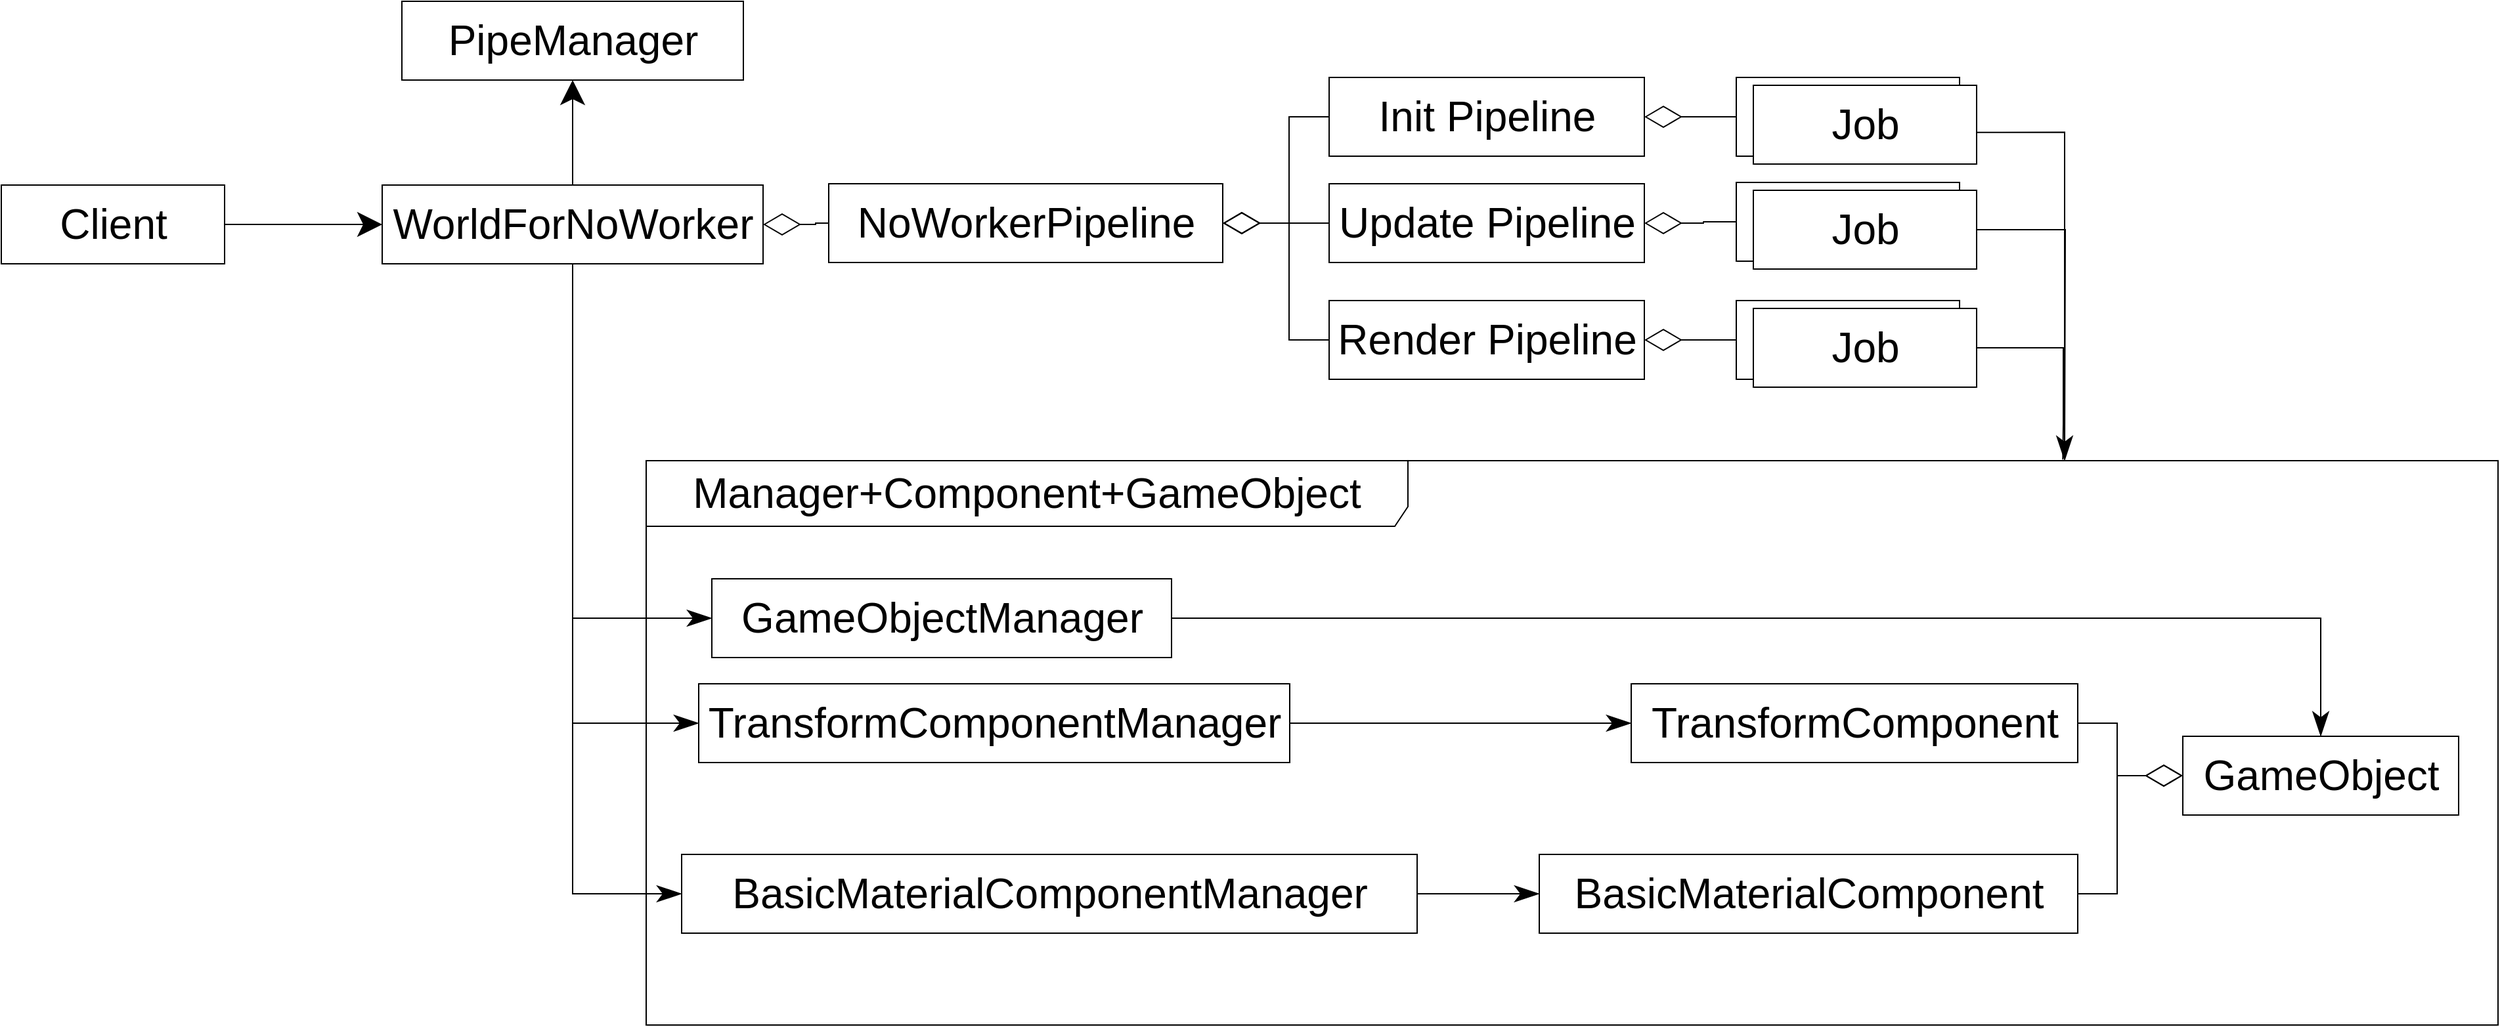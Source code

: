 <mxfile version="14.6.13" type="device"><diagram id="B2tvX7cnDSoGgbPZ_Jlt" name="第 1 页"><mxGraphModel dx="2178" dy="960" grid="1" gridSize="10" guides="1" tooltips="1" connect="1" arrows="1" fold="1" page="1" pageScale="1" pageWidth="827" pageHeight="1169" math="0" shadow="0"><root><mxCell id="0"/><mxCell id="1" parent="0"/><mxCell id="IWce6UWiJpEqL21zWgAd-25" value="&lt;font style=&quot;font-size: 32px&quot;&gt;Manager+&lt;/font&gt;Component+GameObject" style="shape=umlFrame;whiteSpace=wrap;html=1;width=580;height=50;fontSize=32;" parent="1" vertex="1"><mxGeometry x="300" y="600" width="1410" height="430" as="geometry"/></mxCell><mxCell id="IWce6UWiJpEqL21zWgAd-3" value="" style="edgeStyle=orthogonalEdgeStyle;rounded=0;orthogonalLoop=1;jettySize=auto;html=1;endSize=16;startSize=16;" parent="1" source="IWce6UWiJpEqL21zWgAd-1" target="IWce6UWiJpEqL21zWgAd-2" edge="1"><mxGeometry relative="1" as="geometry"/></mxCell><mxCell id="IWce6UWiJpEqL21zWgAd-1" value="Client" style="html=1;fontSize=32;" parent="1" vertex="1"><mxGeometry x="-191" y="390.0" width="170" height="60" as="geometry"/></mxCell><mxCell id="IWce6UWiJpEqL21zWgAd-5" value="" style="edgeStyle=orthogonalEdgeStyle;rounded=0;orthogonalLoop=1;jettySize=auto;html=1;endSize=16;startSize=16;" parent="1" source="IWce6UWiJpEqL21zWgAd-2" target="IWce6UWiJpEqL21zWgAd-4" edge="1"><mxGeometry relative="1" as="geometry"/></mxCell><mxCell id="IWce6UWiJpEqL21zWgAd-7" value="" style="edgeStyle=orthogonalEdgeStyle;rounded=0;orthogonalLoop=1;jettySize=auto;html=1;endSize=26;startSize=26;startArrow=diamondThin;startFill=0;endArrow=none;endFill=0;exitX=1;exitY=0.5;exitDx=0;exitDy=0;" parent="1" source="IWce6UWiJpEqL21zWgAd-2" target="IWce6UWiJpEqL21zWgAd-6" edge="1"><mxGeometry relative="1" as="geometry"/></mxCell><mxCell id="IWce6UWiJpEqL21zWgAd-32" style="edgeStyle=orthogonalEdgeStyle;rounded=0;orthogonalLoop=1;jettySize=auto;html=1;entryX=0;entryY=0.5;entryDx=0;entryDy=0;startArrow=none;startFill=0;endArrow=classicThin;endFill=1;startSize=16;endSize=16;" parent="1" source="IWce6UWiJpEqL21zWgAd-2" target="IWce6UWiJpEqL21zWgAd-15" edge="1"><mxGeometry relative="1" as="geometry"/></mxCell><mxCell id="IWce6UWiJpEqL21zWgAd-33" style="edgeStyle=orthogonalEdgeStyle;rounded=0;orthogonalLoop=1;jettySize=auto;html=1;entryX=0;entryY=0.5;entryDx=0;entryDy=0;startArrow=none;startFill=0;endArrow=classicThin;endFill=1;startSize=16;endSize=16;" parent="1" source="IWce6UWiJpEqL21zWgAd-2" target="IWce6UWiJpEqL21zWgAd-11" edge="1"><mxGeometry relative="1" as="geometry"/></mxCell><mxCell id="IWce6UWiJpEqL21zWgAd-34" style="edgeStyle=orthogonalEdgeStyle;rounded=0;orthogonalLoop=1;jettySize=auto;html=1;entryX=0;entryY=0.5;entryDx=0;entryDy=0;startArrow=none;startFill=0;endArrow=classicThin;endFill=1;startSize=16;endSize=16;" parent="1" source="IWce6UWiJpEqL21zWgAd-2" target="IWce6UWiJpEqL21zWgAd-13" edge="1"><mxGeometry relative="1" as="geometry"/></mxCell><mxCell id="IWce6UWiJpEqL21zWgAd-2" value="WorldForNoWorker" style="html=1;fontSize=32;" parent="1" vertex="1"><mxGeometry x="99" y="390" width="290" height="60" as="geometry"/></mxCell><mxCell id="IWce6UWiJpEqL21zWgAd-4" value="PipeManager" style="html=1;fontSize=32;" parent="1" vertex="1"><mxGeometry x="114" y="250" width="260" height="60" as="geometry"/></mxCell><mxCell id="EKEz1rs5a_sE7FEeIkYB-6" style="edgeStyle=orthogonalEdgeStyle;rounded=0;orthogonalLoop=1;jettySize=auto;html=1;entryX=0;entryY=0.5;entryDx=0;entryDy=0;startSize=26;endSize=26;startArrow=diamondThin;startFill=0;endArrow=none;endFill=0;" edge="1" parent="1" source="IWce6UWiJpEqL21zWgAd-6" target="EKEz1rs5a_sE7FEeIkYB-4"><mxGeometry relative="1" as="geometry"/></mxCell><mxCell id="EKEz1rs5a_sE7FEeIkYB-7" style="edgeStyle=orthogonalEdgeStyle;rounded=0;orthogonalLoop=1;jettySize=auto;html=1;entryX=0;entryY=0.5;entryDx=0;entryDy=0;startArrow=diamondThin;startFill=0;endArrow=none;endFill=0;startSize=26;endSize=26;" edge="1" parent="1" source="IWce6UWiJpEqL21zWgAd-6" target="EKEz1rs5a_sE7FEeIkYB-3"><mxGeometry relative="1" as="geometry"/></mxCell><mxCell id="EKEz1rs5a_sE7FEeIkYB-8" style="edgeStyle=orthogonalEdgeStyle;rounded=0;orthogonalLoop=1;jettySize=auto;html=1;entryX=0;entryY=0.5;entryDx=0;entryDy=0;startArrow=diamondThin;startFill=0;endArrow=none;endFill=0;startSize=26;endSize=26;" edge="1" parent="1" source="IWce6UWiJpEqL21zWgAd-6" target="EKEz1rs5a_sE7FEeIkYB-5"><mxGeometry relative="1" as="geometry"/></mxCell><mxCell id="IWce6UWiJpEqL21zWgAd-6" value="NoWorkerPipeline" style="html=1;fontSize=32;" parent="1" vertex="1"><mxGeometry x="439" y="389" width="300" height="60" as="geometry"/></mxCell><mxCell id="IWce6UWiJpEqL21zWgAd-30" style="edgeStyle=orthogonalEdgeStyle;rounded=0;orthogonalLoop=1;jettySize=auto;html=1;entryX=0;entryY=0.5;entryDx=0;entryDy=0;startArrow=none;startFill=0;endArrow=classicThin;endFill=1;startSize=16;endSize=16;" parent="1" source="IWce6UWiJpEqL21zWgAd-11" target="IWce6UWiJpEqL21zWgAd-14" edge="1"><mxGeometry relative="1" as="geometry"/></mxCell><mxCell id="IWce6UWiJpEqL21zWgAd-11" value="TransformComponentManager" style="html=1;fontSize=32;" parent="1" vertex="1"><mxGeometry x="340" y="770" width="450" height="60" as="geometry"/></mxCell><mxCell id="IWce6UWiJpEqL21zWgAd-31" style="edgeStyle=orthogonalEdgeStyle;rounded=0;orthogonalLoop=1;jettySize=auto;html=1;entryX=0;entryY=0.5;entryDx=0;entryDy=0;startArrow=none;startFill=0;endArrow=classicThin;endFill=1;startSize=16;endSize=16;" parent="1" source="IWce6UWiJpEqL21zWgAd-13" target="IWce6UWiJpEqL21zWgAd-17" edge="1"><mxGeometry relative="1" as="geometry"/></mxCell><mxCell id="IWce6UWiJpEqL21zWgAd-13" value="BasicMaterialComponentManager" style="html=1;fontSize=32;" parent="1" vertex="1"><mxGeometry x="327" y="900" width="560" height="60" as="geometry"/></mxCell><mxCell id="IWce6UWiJpEqL21zWgAd-14" value="TransformComponent" style="html=1;fontSize=32;" parent="1" vertex="1"><mxGeometry x="1050" y="770" width="340" height="60" as="geometry"/></mxCell><mxCell id="IWce6UWiJpEqL21zWgAd-29" style="edgeStyle=orthogonalEdgeStyle;rounded=0;orthogonalLoop=1;jettySize=auto;html=1;entryX=0.5;entryY=0;entryDx=0;entryDy=0;startArrow=none;startFill=0;endArrow=classicThin;endFill=1;startSize=16;endSize=16;" parent="1" source="IWce6UWiJpEqL21zWgAd-15" target="IWce6UWiJpEqL21zWgAd-18" edge="1"><mxGeometry relative="1" as="geometry"/></mxCell><mxCell id="IWce6UWiJpEqL21zWgAd-15" value="GameObjectManager" style="html=1;fontSize=32;" parent="1" vertex="1"><mxGeometry x="350" y="690" width="350" height="60" as="geometry"/></mxCell><mxCell id="IWce6UWiJpEqL21zWgAd-17" value="BasicMaterialComponent" style="html=1;fontSize=32;" parent="1" vertex="1"><mxGeometry x="980" y="900" width="410" height="60" as="geometry"/></mxCell><mxCell id="IWce6UWiJpEqL21zWgAd-27" style="edgeStyle=orthogonalEdgeStyle;rounded=0;orthogonalLoop=1;jettySize=auto;html=1;entryX=1;entryY=0.5;entryDx=0;entryDy=0;startArrow=diamondThin;startFill=0;endArrow=none;endFill=0;startSize=26;endSize=26;" parent="1" source="IWce6UWiJpEqL21zWgAd-18" target="IWce6UWiJpEqL21zWgAd-14" edge="1"><mxGeometry relative="1" as="geometry"/></mxCell><mxCell id="IWce6UWiJpEqL21zWgAd-28" style="edgeStyle=orthogonalEdgeStyle;rounded=0;orthogonalLoop=1;jettySize=auto;html=1;entryX=1;entryY=0.5;entryDx=0;entryDy=0;startArrow=diamondThin;startFill=0;endArrow=none;endFill=0;startSize=26;endSize=26;" parent="1" source="IWce6UWiJpEqL21zWgAd-18" target="IWce6UWiJpEqL21zWgAd-17" edge="1"><mxGeometry relative="1" as="geometry"/></mxCell><mxCell id="IWce6UWiJpEqL21zWgAd-18" value="GameObject" style="html=1;fontSize=32;" parent="1" vertex="1"><mxGeometry x="1470" y="810" width="210" height="60" as="geometry"/></mxCell><mxCell id="IWce6UWiJpEqL21zWgAd-37" style="edgeStyle=orthogonalEdgeStyle;rounded=0;orthogonalLoop=1;jettySize=auto;html=1;startArrow=none;startFill=0;endArrow=classicThin;endFill=1;startSize=16;endSize=16;exitX=1.001;exitY=0.597;exitDx=0;exitDy=0;exitPerimeter=0;" parent="1" source="IWce6UWiJpEqL21zWgAd-20" edge="1"><mxGeometry relative="1" as="geometry"><Array as="points"><mxPoint x="1380" y="350"/></Array><mxPoint x="1380" y="600" as="targetPoint"/></mxGeometry></mxCell><mxCell id="TAM8JEEactI4tB0NKB1X-1" value="" style="group" parent="1" vertex="1" connectable="0"><mxGeometry x="1130" y="308.0" width="183" height="66" as="geometry"/></mxCell><mxCell id="IWce6UWiJpEqL21zWgAd-19" value="Jobs" style="html=1;fontSize=32;" parent="TAM8JEEactI4tB0NKB1X-1" vertex="1"><mxGeometry width="170" height="60" as="geometry"/></mxCell><mxCell id="IWce6UWiJpEqL21zWgAd-20" value="Job" style="html=1;fontSize=32;" parent="TAM8JEEactI4tB0NKB1X-1" vertex="1"><mxGeometry x="13" y="6" width="170" height="60" as="geometry"/></mxCell><mxCell id="EKEz1rs5a_sE7FEeIkYB-18" style="edgeStyle=orthogonalEdgeStyle;rounded=0;orthogonalLoop=1;jettySize=auto;html=1;entryX=0;entryY=0.5;entryDx=0;entryDy=0;startArrow=diamondThin;startFill=0;endArrow=none;endFill=0;startSize=26;endSize=26;" edge="1" parent="1" source="EKEz1rs5a_sE7FEeIkYB-3" target="EKEz1rs5a_sE7FEeIkYB-13"><mxGeometry relative="1" as="geometry"/></mxCell><mxCell id="EKEz1rs5a_sE7FEeIkYB-3" value="Update Pipeline" style="html=1;fontSize=32;" vertex="1" parent="1"><mxGeometry x="820" y="389" width="240" height="60" as="geometry"/></mxCell><mxCell id="EKEz1rs5a_sE7FEeIkYB-9" style="edgeStyle=orthogonalEdgeStyle;rounded=0;orthogonalLoop=1;jettySize=auto;html=1;entryX=0;entryY=0.5;entryDx=0;entryDy=0;startArrow=diamondThin;startFill=0;endArrow=none;endFill=0;startSize=26;endSize=26;" edge="1" parent="1" source="EKEz1rs5a_sE7FEeIkYB-4" target="IWce6UWiJpEqL21zWgAd-19"><mxGeometry relative="1" as="geometry"/></mxCell><mxCell id="EKEz1rs5a_sE7FEeIkYB-4" value="Init Pipeline" style="html=1;fontSize=32;" vertex="1" parent="1"><mxGeometry x="820" y="308" width="240" height="60" as="geometry"/></mxCell><mxCell id="EKEz1rs5a_sE7FEeIkYB-19" style="edgeStyle=orthogonalEdgeStyle;rounded=0;orthogonalLoop=1;jettySize=auto;html=1;entryX=0;entryY=0.5;entryDx=0;entryDy=0;startArrow=diamondThin;startFill=0;endArrow=none;endFill=0;startSize=26;endSize=26;" edge="1" parent="1" source="EKEz1rs5a_sE7FEeIkYB-5" target="EKEz1rs5a_sE7FEeIkYB-16"><mxGeometry relative="1" as="geometry"/></mxCell><mxCell id="EKEz1rs5a_sE7FEeIkYB-5" value="Render Pipeline" style="html=1;fontSize=32;" vertex="1" parent="1"><mxGeometry x="820" y="478" width="240" height="60" as="geometry"/></mxCell><mxCell id="EKEz1rs5a_sE7FEeIkYB-12" value="" style="group" vertex="1" connectable="0" parent="1"><mxGeometry x="1130" y="388.0" width="183" height="66" as="geometry"/></mxCell><mxCell id="EKEz1rs5a_sE7FEeIkYB-13" value="Jobs" style="html=1;fontSize=32;" vertex="1" parent="EKEz1rs5a_sE7FEeIkYB-12"><mxGeometry width="170" height="60" as="geometry"/></mxCell><mxCell id="EKEz1rs5a_sE7FEeIkYB-14" value="Job" style="html=1;fontSize=32;" vertex="1" parent="EKEz1rs5a_sE7FEeIkYB-12"><mxGeometry x="13" y="6" width="170" height="60" as="geometry"/></mxCell><mxCell id="EKEz1rs5a_sE7FEeIkYB-15" value="" style="group" vertex="1" connectable="0" parent="1"><mxGeometry x="1130" y="478.0" width="183" height="66" as="geometry"/></mxCell><mxCell id="EKEz1rs5a_sE7FEeIkYB-16" value="Jobs" style="html=1;fontSize=32;" vertex="1" parent="EKEz1rs5a_sE7FEeIkYB-15"><mxGeometry width="170" height="60" as="geometry"/></mxCell><mxCell id="EKEz1rs5a_sE7FEeIkYB-17" value="Job" style="html=1;fontSize=32;" vertex="1" parent="EKEz1rs5a_sE7FEeIkYB-15"><mxGeometry x="13" y="6" width="170" height="60" as="geometry"/></mxCell><mxCell id="EKEz1rs5a_sE7FEeIkYB-20" style="edgeStyle=orthogonalEdgeStyle;rounded=0;orthogonalLoop=1;jettySize=auto;html=1;startArrow=none;startFill=0;endArrow=none;endFill=0;startSize=16;endSize=16;" edge="1" parent="1" source="EKEz1rs5a_sE7FEeIkYB-14"><mxGeometry relative="1" as="geometry"><mxPoint x="1380" y="590" as="targetPoint"/></mxGeometry></mxCell><mxCell id="EKEz1rs5a_sE7FEeIkYB-21" style="edgeStyle=orthogonalEdgeStyle;rounded=0;orthogonalLoop=1;jettySize=auto;html=1;entryX=0.765;entryY=-0.002;entryDx=0;entryDy=0;entryPerimeter=0;startArrow=none;startFill=0;endArrow=none;endFill=0;startSize=16;endSize=16;exitX=1;exitY=0.5;exitDx=0;exitDy=0;" edge="1" parent="1" source="EKEz1rs5a_sE7FEeIkYB-17" target="IWce6UWiJpEqL21zWgAd-25"><mxGeometry relative="1" as="geometry"><Array as="points"><mxPoint x="1379" y="514"/><mxPoint x="1379" y="572"/></Array></mxGeometry></mxCell></root></mxGraphModel></diagram></mxfile>